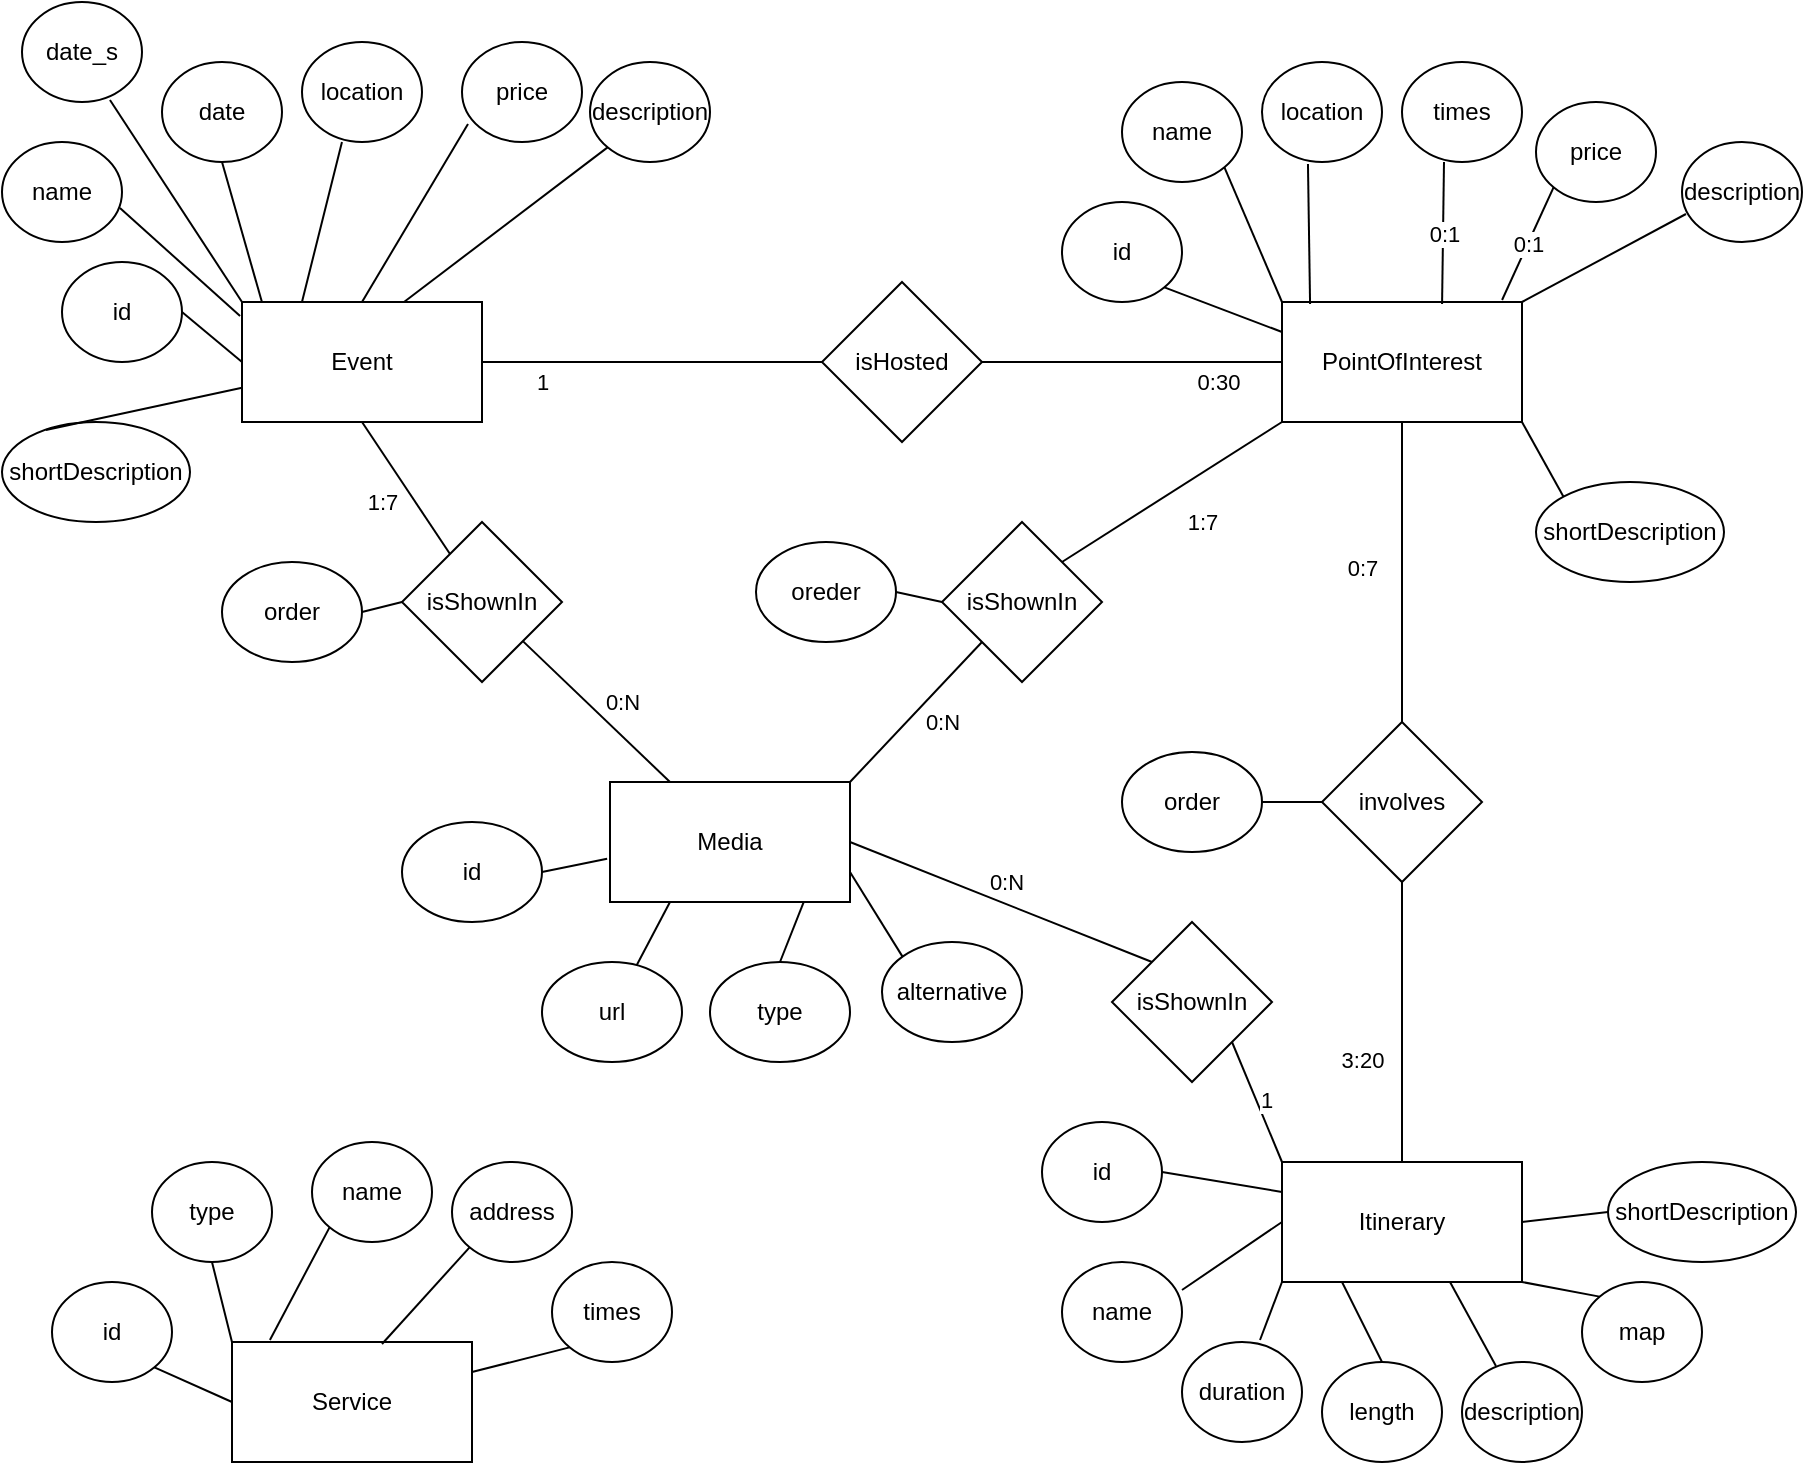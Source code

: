 <mxfile version="18.1.1" type="device"><diagram id="ChlSvPSBJqPtPUfEylRX" name="Page-1"><mxGraphModel dx="1422" dy="762" grid="1" gridSize="10" guides="1" tooltips="1" connect="1" arrows="1" fold="1" page="1" pageScale="1" pageWidth="827" pageHeight="1169" math="0" shadow="0"><root><mxCell id="0"/><mxCell id="1" parent="0"/><mxCell id="XDBQfkj2cxU2mEH7ruod-1" value="Event" style="rounded=0;whiteSpace=wrap;html=1;" parent="1" vertex="1"><mxGeometry x="180" y="170" width="120" height="60" as="geometry"/></mxCell><mxCell id="XDBQfkj2cxU2mEH7ruod-2" value="PointOfInterest" style="rounded=0;whiteSpace=wrap;html=1;" parent="1" vertex="1"><mxGeometry x="700" y="170" width="120" height="60" as="geometry"/></mxCell><mxCell id="XDBQfkj2cxU2mEH7ruod-3" value="Itinerary" style="rounded=0;whiteSpace=wrap;html=1;" parent="1" vertex="1"><mxGeometry x="700" y="600" width="120" height="60" as="geometry"/></mxCell><mxCell id="XDBQfkj2cxU2mEH7ruod-4" value="Service" style="rounded=0;whiteSpace=wrap;html=1;" parent="1" vertex="1"><mxGeometry x="175" y="690" width="120" height="60" as="geometry"/></mxCell><mxCell id="XDBQfkj2cxU2mEH7ruod-5" value="id" style="ellipse;whiteSpace=wrap;html=1;" parent="1" vertex="1"><mxGeometry x="90" y="150" width="60" height="50" as="geometry"/></mxCell><mxCell id="XDBQfkj2cxU2mEH7ruod-6" value="name" style="ellipse;whiteSpace=wrap;html=1;" parent="1" vertex="1"><mxGeometry x="60" y="90" width="60" height="50" as="geometry"/></mxCell><mxCell id="XDBQfkj2cxU2mEH7ruod-7" value="date" style="ellipse;whiteSpace=wrap;html=1;" parent="1" vertex="1"><mxGeometry x="140" y="50" width="60" height="50" as="geometry"/></mxCell><mxCell id="XDBQfkj2cxU2mEH7ruod-8" value="location" style="ellipse;whiteSpace=wrap;html=1;" parent="1" vertex="1"><mxGeometry x="210" y="40" width="60" height="50" as="geometry"/></mxCell><mxCell id="XDBQfkj2cxU2mEH7ruod-9" value="price" style="ellipse;whiteSpace=wrap;html=1;" parent="1" vertex="1"><mxGeometry x="290" y="40" width="60" height="50" as="geometry"/></mxCell><mxCell id="XDBQfkj2cxU2mEH7ruod-10" value="isHosted" style="rhombus;whiteSpace=wrap;html=1;" parent="1" vertex="1"><mxGeometry x="470" y="160" width="80" height="80" as="geometry"/></mxCell><mxCell id="XDBQfkj2cxU2mEH7ruod-11" value="" style="endArrow=none;html=1;rounded=0;exitX=1;exitY=0.5;exitDx=0;exitDy=0;entryX=0;entryY=0.5;entryDx=0;entryDy=0;" parent="1" source="XDBQfkj2cxU2mEH7ruod-1" target="XDBQfkj2cxU2mEH7ruod-10" edge="1"><mxGeometry width="50" height="50" relative="1" as="geometry"><mxPoint x="470" y="300" as="sourcePoint"/><mxPoint x="520" y="250" as="targetPoint"/></mxGeometry></mxCell><mxCell id="XDBQfkj2cxU2mEH7ruod-13" value="1" style="edgeLabel;html=1;align=center;verticalAlign=middle;resizable=0;points=[];" parent="XDBQfkj2cxU2mEH7ruod-11" vertex="1" connectable="0"><mxGeometry x="-0.706" y="-1" relative="1" as="geometry"><mxPoint x="5" y="9" as="offset"/></mxGeometry></mxCell><mxCell id="XDBQfkj2cxU2mEH7ruod-12" value="" style="endArrow=none;html=1;rounded=0;entryX=1;entryY=0.5;entryDx=0;entryDy=0;exitX=0;exitY=0.5;exitDx=0;exitDy=0;" parent="1" source="XDBQfkj2cxU2mEH7ruod-2" target="XDBQfkj2cxU2mEH7ruod-10" edge="1"><mxGeometry width="50" height="50" relative="1" as="geometry"><mxPoint x="470" y="300" as="sourcePoint"/><mxPoint x="520" y="250" as="targetPoint"/></mxGeometry></mxCell><mxCell id="XDBQfkj2cxU2mEH7ruod-14" value="0:30" style="edgeLabel;html=1;align=center;verticalAlign=middle;resizable=0;points=[];" parent="XDBQfkj2cxU2mEH7ruod-12" vertex="1" connectable="0"><mxGeometry x="-0.573" relative="1" as="geometry"><mxPoint y="10" as="offset"/></mxGeometry></mxCell><mxCell id="XDBQfkj2cxU2mEH7ruod-15" value="involves" style="rhombus;whiteSpace=wrap;html=1;" parent="1" vertex="1"><mxGeometry x="720" y="380" width="80" height="80" as="geometry"/></mxCell><mxCell id="XDBQfkj2cxU2mEH7ruod-16" value="" style="endArrow=none;html=1;rounded=0;entryX=0.5;entryY=1;entryDx=0;entryDy=0;exitX=0.5;exitY=0;exitDx=0;exitDy=0;" parent="1" source="XDBQfkj2cxU2mEH7ruod-15" target="XDBQfkj2cxU2mEH7ruod-2" edge="1"><mxGeometry width="50" height="50" relative="1" as="geometry"><mxPoint x="470" y="410" as="sourcePoint"/><mxPoint x="380" y="330" as="targetPoint"/></mxGeometry></mxCell><mxCell id="XDBQfkj2cxU2mEH7ruod-19" value="0:7" style="edgeLabel;html=1;align=center;verticalAlign=middle;resizable=0;points=[];" parent="XDBQfkj2cxU2mEH7ruod-16" vertex="1" connectable="0"><mxGeometry x="0.027" relative="1" as="geometry"><mxPoint x="-20" as="offset"/></mxGeometry></mxCell><mxCell id="XDBQfkj2cxU2mEH7ruod-17" value="" style="endArrow=none;html=1;rounded=0;entryX=0.5;entryY=1;entryDx=0;entryDy=0;exitX=0.5;exitY=0;exitDx=0;exitDy=0;" parent="1" source="XDBQfkj2cxU2mEH7ruod-3" target="XDBQfkj2cxU2mEH7ruod-15" edge="1"><mxGeometry width="50" height="50" relative="1" as="geometry"><mxPoint x="680" y="610" as="sourcePoint"/><mxPoint x="730" y="560" as="targetPoint"/></mxGeometry></mxCell><mxCell id="XDBQfkj2cxU2mEH7ruod-18" value="3:20" style="edgeLabel;html=1;align=center;verticalAlign=middle;resizable=0;points=[];" parent="XDBQfkj2cxU2mEH7ruod-17" vertex="1" connectable="0"><mxGeometry x="-0.271" y="-1" relative="1" as="geometry"><mxPoint x="-21" as="offset"/></mxGeometry></mxCell><mxCell id="XDBQfkj2cxU2mEH7ruod-20" value="description" style="ellipse;whiteSpace=wrap;html=1;" parent="1" vertex="1"><mxGeometry x="354" y="50" width="60" height="50" as="geometry"/></mxCell><mxCell id="XDBQfkj2cxU2mEH7ruod-23" value="" style="endArrow=none;html=1;rounded=0;entryX=0;entryY=0.5;entryDx=0;entryDy=0;exitX=1;exitY=0.5;exitDx=0;exitDy=0;" parent="1" source="XDBQfkj2cxU2mEH7ruod-5" target="XDBQfkj2cxU2mEH7ruod-1" edge="1"><mxGeometry width="50" height="50" relative="1" as="geometry"><mxPoint x="140" y="250" as="sourcePoint"/><mxPoint x="190" y="200" as="targetPoint"/></mxGeometry></mxCell><mxCell id="XDBQfkj2cxU2mEH7ruod-24" value="" style="endArrow=none;html=1;rounded=0;exitX=-0.008;exitY=0.117;exitDx=0;exitDy=0;exitPerimeter=0;entryX=0.983;entryY=0.66;entryDx=0;entryDy=0;entryPerimeter=0;" parent="1" source="XDBQfkj2cxU2mEH7ruod-1" target="XDBQfkj2cxU2mEH7ruod-6" edge="1"><mxGeometry width="50" height="50" relative="1" as="geometry"><mxPoint x="420" y="220" as="sourcePoint"/><mxPoint x="470" y="170" as="targetPoint"/></mxGeometry></mxCell><mxCell id="XDBQfkj2cxU2mEH7ruod-25" value="" style="endArrow=none;html=1;rounded=0;exitX=0.083;exitY=0;exitDx=0;exitDy=0;exitPerimeter=0;entryX=0.5;entryY=1;entryDx=0;entryDy=0;" parent="1" source="XDBQfkj2cxU2mEH7ruod-1" target="XDBQfkj2cxU2mEH7ruod-7" edge="1"><mxGeometry width="50" height="50" relative="1" as="geometry"><mxPoint x="420" y="220" as="sourcePoint"/><mxPoint x="470" y="170" as="targetPoint"/></mxGeometry></mxCell><mxCell id="XDBQfkj2cxU2mEH7ruod-26" value="" style="endArrow=none;html=1;rounded=0;exitX=0.25;exitY=0;exitDx=0;exitDy=0;entryX=0.333;entryY=1;entryDx=0;entryDy=0;entryPerimeter=0;" parent="1" source="XDBQfkj2cxU2mEH7ruod-1" target="XDBQfkj2cxU2mEH7ruod-8" edge="1"><mxGeometry width="50" height="50" relative="1" as="geometry"><mxPoint x="420" y="220" as="sourcePoint"/><mxPoint x="470" y="170" as="targetPoint"/></mxGeometry></mxCell><mxCell id="XDBQfkj2cxU2mEH7ruod-27" value="" style="endArrow=none;html=1;rounded=0;exitX=0.5;exitY=0;exitDx=0;exitDy=0;entryX=0.05;entryY=0.82;entryDx=0;entryDy=0;entryPerimeter=0;" parent="1" source="XDBQfkj2cxU2mEH7ruod-1" target="XDBQfkj2cxU2mEH7ruod-9" edge="1"><mxGeometry width="50" height="50" relative="1" as="geometry"><mxPoint x="420" y="220" as="sourcePoint"/><mxPoint x="470" y="170" as="targetPoint"/></mxGeometry></mxCell><mxCell id="XDBQfkj2cxU2mEH7ruod-28" value="" style="endArrow=none;html=1;rounded=0;exitX=0.675;exitY=0;exitDx=0;exitDy=0;exitPerimeter=0;entryX=0;entryY=1;entryDx=0;entryDy=0;" parent="1" source="XDBQfkj2cxU2mEH7ruod-1" target="XDBQfkj2cxU2mEH7ruod-20" edge="1"><mxGeometry width="50" height="50" relative="1" as="geometry"><mxPoint x="420" y="220" as="sourcePoint"/><mxPoint x="470" y="170" as="targetPoint"/></mxGeometry></mxCell><mxCell id="XDBQfkj2cxU2mEH7ruod-31" value="shortDescription" style="ellipse;whiteSpace=wrap;html=1;" parent="1" vertex="1"><mxGeometry x="60" y="230" width="94" height="50" as="geometry"/></mxCell><mxCell id="XDBQfkj2cxU2mEH7ruod-32" value="" style="endArrow=none;html=1;rounded=0;exitX=0.234;exitY=0.08;exitDx=0;exitDy=0;exitPerimeter=0;" parent="1" source="XDBQfkj2cxU2mEH7ruod-31" target="XDBQfkj2cxU2mEH7ruod-1" edge="1"><mxGeometry width="50" height="50" relative="1" as="geometry"><mxPoint x="480" y="270" as="sourcePoint"/><mxPoint x="530" y="220" as="targetPoint"/></mxGeometry></mxCell><mxCell id="XDBQfkj2cxU2mEH7ruod-33" value="id" style="ellipse;whiteSpace=wrap;html=1;" parent="1" vertex="1"><mxGeometry x="590" y="120" width="60" height="50" as="geometry"/></mxCell><mxCell id="XDBQfkj2cxU2mEH7ruod-34" value="name" style="ellipse;whiteSpace=wrap;html=1;" parent="1" vertex="1"><mxGeometry x="620" y="60" width="60" height="50" as="geometry"/></mxCell><mxCell id="XDBQfkj2cxU2mEH7ruod-35" value="location" style="ellipse;whiteSpace=wrap;html=1;" parent="1" vertex="1"><mxGeometry x="690" y="50" width="60" height="50" as="geometry"/></mxCell><mxCell id="XDBQfkj2cxU2mEH7ruod-36" value="times" style="ellipse;whiteSpace=wrap;html=1;" parent="1" vertex="1"><mxGeometry x="760" y="50" width="60" height="50" as="geometry"/></mxCell><mxCell id="XDBQfkj2cxU2mEH7ruod-37" value="price" style="ellipse;whiteSpace=wrap;html=1;" parent="1" vertex="1"><mxGeometry x="827" y="70" width="60" height="50" as="geometry"/></mxCell><mxCell id="XDBQfkj2cxU2mEH7ruod-38" value="0:1" style="endArrow=none;html=1;rounded=0;exitX=0.667;exitY=0.017;exitDx=0;exitDy=0;exitPerimeter=0;entryX=0.35;entryY=1;entryDx=0;entryDy=0;entryPerimeter=0;" parent="1" source="XDBQfkj2cxU2mEH7ruod-2" target="XDBQfkj2cxU2mEH7ruod-36" edge="1"><mxGeometry width="50" height="50" relative="1" as="geometry"><mxPoint x="890" y="270" as="sourcePoint"/><mxPoint x="940" y="220" as="targetPoint"/></mxGeometry></mxCell><mxCell id="XDBQfkj2cxU2mEH7ruod-39" value="0:1" style="endArrow=none;html=1;rounded=0;exitX=0.917;exitY=-0.017;exitDx=0;exitDy=0;exitPerimeter=0;entryX=0;entryY=1;entryDx=0;entryDy=0;" parent="1" source="XDBQfkj2cxU2mEH7ruod-2" target="XDBQfkj2cxU2mEH7ruod-37" edge="1"><mxGeometry width="50" height="50" relative="1" as="geometry"><mxPoint x="890" y="270" as="sourcePoint"/><mxPoint x="940" y="220" as="targetPoint"/></mxGeometry></mxCell><mxCell id="XDBQfkj2cxU2mEH7ruod-40" value="description" style="ellipse;whiteSpace=wrap;html=1;" parent="1" vertex="1"><mxGeometry x="900" y="90" width="60" height="50" as="geometry"/></mxCell><mxCell id="XDBQfkj2cxU2mEH7ruod-43" value="shortDescription" style="ellipse;whiteSpace=wrap;html=1;" parent="1" vertex="1"><mxGeometry x="827" y="260" width="94" height="50" as="geometry"/></mxCell><mxCell id="XDBQfkj2cxU2mEH7ruod-44" value="" style="endArrow=none;html=1;rounded=0;entryX=1;entryY=1;entryDx=0;entryDy=0;exitX=0;exitY=0.25;exitDx=0;exitDy=0;" parent="1" source="XDBQfkj2cxU2mEH7ruod-2" target="XDBQfkj2cxU2mEH7ruod-33" edge="1"><mxGeometry width="50" height="50" relative="1" as="geometry"><mxPoint x="650" y="270" as="sourcePoint"/><mxPoint x="700" y="220" as="targetPoint"/></mxGeometry></mxCell><mxCell id="XDBQfkj2cxU2mEH7ruod-45" value="" style="endArrow=none;html=1;rounded=0;entryX=1;entryY=1;entryDx=0;entryDy=0;exitX=0;exitY=0;exitDx=0;exitDy=0;" parent="1" source="XDBQfkj2cxU2mEH7ruod-2" target="XDBQfkj2cxU2mEH7ruod-34" edge="1"><mxGeometry width="50" height="50" relative="1" as="geometry"><mxPoint x="650" y="270" as="sourcePoint"/><mxPoint x="700" y="220" as="targetPoint"/></mxGeometry></mxCell><mxCell id="XDBQfkj2cxU2mEH7ruod-46" value="" style="endArrow=none;html=1;rounded=0;entryX=0.383;entryY=1.02;entryDx=0;entryDy=0;entryPerimeter=0;exitX=0.117;exitY=0.017;exitDx=0;exitDy=0;exitPerimeter=0;" parent="1" source="XDBQfkj2cxU2mEH7ruod-2" target="XDBQfkj2cxU2mEH7ruod-35" edge="1"><mxGeometry width="50" height="50" relative="1" as="geometry"><mxPoint x="650" y="270" as="sourcePoint"/><mxPoint x="700" y="220" as="targetPoint"/></mxGeometry></mxCell><mxCell id="XDBQfkj2cxU2mEH7ruod-47" value="" style="endArrow=none;html=1;rounded=0;entryX=0.033;entryY=0.72;entryDx=0;entryDy=0;entryPerimeter=0;exitX=1;exitY=0;exitDx=0;exitDy=0;" parent="1" source="XDBQfkj2cxU2mEH7ruod-2" target="XDBQfkj2cxU2mEH7ruod-40" edge="1"><mxGeometry width="50" height="50" relative="1" as="geometry"><mxPoint x="650" y="270" as="sourcePoint"/><mxPoint x="700" y="220" as="targetPoint"/></mxGeometry></mxCell><mxCell id="XDBQfkj2cxU2mEH7ruod-50" value="" style="endArrow=none;html=1;rounded=0;entryX=0;entryY=0;entryDx=0;entryDy=0;exitX=1;exitY=1;exitDx=0;exitDy=0;" parent="1" source="XDBQfkj2cxU2mEH7ruod-2" target="XDBQfkj2cxU2mEH7ruod-43" edge="1"><mxGeometry width="50" height="50" relative="1" as="geometry"><mxPoint x="650" y="270" as="sourcePoint"/><mxPoint x="700" y="220" as="targetPoint"/></mxGeometry></mxCell><mxCell id="XDBQfkj2cxU2mEH7ruod-51" value="id" style="ellipse;whiteSpace=wrap;html=1;" parent="1" vertex="1"><mxGeometry x="580" y="580" width="60" height="50" as="geometry"/></mxCell><mxCell id="XDBQfkj2cxU2mEH7ruod-52" value="name" style="ellipse;whiteSpace=wrap;html=1;" parent="1" vertex="1"><mxGeometry x="590" y="650" width="60" height="50" as="geometry"/></mxCell><mxCell id="XDBQfkj2cxU2mEH7ruod-53" value="duration" style="ellipse;whiteSpace=wrap;html=1;" parent="1" vertex="1"><mxGeometry x="650" y="690" width="60" height="50" as="geometry"/></mxCell><mxCell id="XDBQfkj2cxU2mEH7ruod-54" value="length" style="ellipse;whiteSpace=wrap;html=1;" parent="1" vertex="1"><mxGeometry x="720" y="700" width="60" height="50" as="geometry"/></mxCell><mxCell id="XDBQfkj2cxU2mEH7ruod-55" value="description" style="ellipse;whiteSpace=wrap;html=1;" parent="1" vertex="1"><mxGeometry x="790" y="700" width="60" height="50" as="geometry"/></mxCell><mxCell id="XDBQfkj2cxU2mEH7ruod-56" value="map" style="ellipse;whiteSpace=wrap;html=1;" parent="1" vertex="1"><mxGeometry x="850" y="660" width="60" height="50" as="geometry"/></mxCell><mxCell id="XDBQfkj2cxU2mEH7ruod-57" value="shortDescription" style="ellipse;whiteSpace=wrap;html=1;" parent="1" vertex="1"><mxGeometry x="863" y="600" width="94" height="50" as="geometry"/></mxCell><mxCell id="XDBQfkj2cxU2mEH7ruod-58" value="" style="endArrow=none;html=1;rounded=0;exitX=1;exitY=0.5;exitDx=0;exitDy=0;entryX=0;entryY=0.25;entryDx=0;entryDy=0;" parent="1" source="XDBQfkj2cxU2mEH7ruod-51" target="XDBQfkj2cxU2mEH7ruod-3" edge="1"><mxGeometry width="50" height="50" relative="1" as="geometry"><mxPoint x="760" y="650" as="sourcePoint"/><mxPoint x="810" y="600" as="targetPoint"/></mxGeometry></mxCell><mxCell id="XDBQfkj2cxU2mEH7ruod-59" value="" style="endArrow=none;html=1;rounded=0;exitX=1;exitY=0.28;exitDx=0;exitDy=0;exitPerimeter=0;entryX=0;entryY=0.5;entryDx=0;entryDy=0;" parent="1" source="XDBQfkj2cxU2mEH7ruod-52" target="XDBQfkj2cxU2mEH7ruod-3" edge="1"><mxGeometry width="50" height="50" relative="1" as="geometry"><mxPoint x="760" y="650" as="sourcePoint"/><mxPoint x="810" y="600" as="targetPoint"/></mxGeometry></mxCell><mxCell id="XDBQfkj2cxU2mEH7ruod-60" value="" style="endArrow=none;html=1;rounded=0;exitX=0.65;exitY=-0.02;exitDx=0;exitDy=0;exitPerimeter=0;entryX=0;entryY=1;entryDx=0;entryDy=0;" parent="1" source="XDBQfkj2cxU2mEH7ruod-53" target="XDBQfkj2cxU2mEH7ruod-3" edge="1"><mxGeometry width="50" height="50" relative="1" as="geometry"><mxPoint x="760" y="650" as="sourcePoint"/><mxPoint x="810" y="600" as="targetPoint"/></mxGeometry></mxCell><mxCell id="XDBQfkj2cxU2mEH7ruod-61" value="" style="endArrow=none;html=1;rounded=0;exitX=0.5;exitY=0;exitDx=0;exitDy=0;entryX=0.25;entryY=1;entryDx=0;entryDy=0;" parent="1" source="XDBQfkj2cxU2mEH7ruod-54" target="XDBQfkj2cxU2mEH7ruod-3" edge="1"><mxGeometry width="50" height="50" relative="1" as="geometry"><mxPoint x="760" y="650" as="sourcePoint"/><mxPoint x="810" y="600" as="targetPoint"/></mxGeometry></mxCell><mxCell id="XDBQfkj2cxU2mEH7ruod-62" value="" style="endArrow=none;html=1;rounded=0;exitX=0.283;exitY=0.04;exitDx=0;exitDy=0;exitPerimeter=0;entryX=0.7;entryY=1;entryDx=0;entryDy=0;entryPerimeter=0;" parent="1" source="XDBQfkj2cxU2mEH7ruod-55" target="XDBQfkj2cxU2mEH7ruod-3" edge="1"><mxGeometry width="50" height="50" relative="1" as="geometry"><mxPoint x="760" y="650" as="sourcePoint"/><mxPoint x="810" y="600" as="targetPoint"/></mxGeometry></mxCell><mxCell id="XDBQfkj2cxU2mEH7ruod-63" value="" style="endArrow=none;html=1;rounded=0;exitX=0;exitY=0;exitDx=0;exitDy=0;entryX=1;entryY=1;entryDx=0;entryDy=0;" parent="1" source="XDBQfkj2cxU2mEH7ruod-56" target="XDBQfkj2cxU2mEH7ruod-3" edge="1"><mxGeometry width="50" height="50" relative="1" as="geometry"><mxPoint x="760" y="650" as="sourcePoint"/><mxPoint x="810" y="600" as="targetPoint"/></mxGeometry></mxCell><mxCell id="XDBQfkj2cxU2mEH7ruod-64" value="" style="endArrow=none;html=1;rounded=0;entryX=0;entryY=0.5;entryDx=0;entryDy=0;exitX=1;exitY=0.5;exitDx=0;exitDy=0;" parent="1" source="XDBQfkj2cxU2mEH7ruod-3" target="XDBQfkj2cxU2mEH7ruod-57" edge="1"><mxGeometry width="50" height="50" relative="1" as="geometry"><mxPoint x="760" y="650" as="sourcePoint"/><mxPoint x="810" y="600" as="targetPoint"/></mxGeometry></mxCell><mxCell id="XDBQfkj2cxU2mEH7ruod-65" value="id" style="ellipse;whiteSpace=wrap;html=1;" parent="1" vertex="1"><mxGeometry x="85" y="660" width="60" height="50" as="geometry"/></mxCell><mxCell id="XDBQfkj2cxU2mEH7ruod-66" value="name" style="ellipse;whiteSpace=wrap;html=1;" parent="1" vertex="1"><mxGeometry x="215" y="590" width="60" height="50" as="geometry"/></mxCell><mxCell id="XDBQfkj2cxU2mEH7ruod-67" value="type" style="ellipse;whiteSpace=wrap;html=1;" parent="1" vertex="1"><mxGeometry x="135" y="600" width="60" height="50" as="geometry"/></mxCell><mxCell id="XDBQfkj2cxU2mEH7ruod-68" value="address" style="ellipse;whiteSpace=wrap;html=1;" parent="1" vertex="1"><mxGeometry x="285" y="600" width="60" height="50" as="geometry"/></mxCell><mxCell id="XDBQfkj2cxU2mEH7ruod-69" value="times" style="ellipse;whiteSpace=wrap;html=1;" parent="1" vertex="1"><mxGeometry x="335" y="650" width="60" height="50" as="geometry"/></mxCell><mxCell id="XDBQfkj2cxU2mEH7ruod-70" value="" style="endArrow=none;html=1;rounded=0;exitX=0;exitY=0.5;exitDx=0;exitDy=0;entryX=1;entryY=1;entryDx=0;entryDy=0;" parent="1" source="XDBQfkj2cxU2mEH7ruod-4" target="XDBQfkj2cxU2mEH7ruod-65" edge="1"><mxGeometry width="50" height="50" relative="1" as="geometry"><mxPoint x="425" y="620" as="sourcePoint"/><mxPoint x="475" y="570" as="targetPoint"/></mxGeometry></mxCell><mxCell id="XDBQfkj2cxU2mEH7ruod-71" value="" style="endArrow=none;html=1;rounded=0;exitX=0;exitY=0;exitDx=0;exitDy=0;entryX=0.5;entryY=1;entryDx=0;entryDy=0;" parent="1" source="XDBQfkj2cxU2mEH7ruod-4" target="XDBQfkj2cxU2mEH7ruod-67" edge="1"><mxGeometry width="50" height="50" relative="1" as="geometry"><mxPoint x="425" y="620" as="sourcePoint"/><mxPoint x="475" y="570" as="targetPoint"/></mxGeometry></mxCell><mxCell id="XDBQfkj2cxU2mEH7ruod-72" value="" style="endArrow=none;html=1;rounded=0;exitX=0.158;exitY=-0.017;exitDx=0;exitDy=0;exitPerimeter=0;entryX=0;entryY=1;entryDx=0;entryDy=0;" parent="1" source="XDBQfkj2cxU2mEH7ruod-4" target="XDBQfkj2cxU2mEH7ruod-66" edge="1"><mxGeometry width="50" height="50" relative="1" as="geometry"><mxPoint x="425" y="620" as="sourcePoint"/><mxPoint x="475" y="570" as="targetPoint"/></mxGeometry></mxCell><mxCell id="XDBQfkj2cxU2mEH7ruod-73" value="" style="endArrow=none;html=1;rounded=0;exitX=0.625;exitY=0.017;exitDx=0;exitDy=0;exitPerimeter=0;entryX=0;entryY=1;entryDx=0;entryDy=0;" parent="1" source="XDBQfkj2cxU2mEH7ruod-4" target="XDBQfkj2cxU2mEH7ruod-68" edge="1"><mxGeometry width="50" height="50" relative="1" as="geometry"><mxPoint x="425" y="620" as="sourcePoint"/><mxPoint x="475" y="570" as="targetPoint"/></mxGeometry></mxCell><mxCell id="XDBQfkj2cxU2mEH7ruod-74" value="" style="endArrow=none;html=1;rounded=0;exitX=1;exitY=0.25;exitDx=0;exitDy=0;entryX=0;entryY=1;entryDx=0;entryDy=0;" parent="1" source="XDBQfkj2cxU2mEH7ruod-4" target="XDBQfkj2cxU2mEH7ruod-69" edge="1"><mxGeometry width="50" height="50" relative="1" as="geometry"><mxPoint x="425" y="620" as="sourcePoint"/><mxPoint x="475" y="570" as="targetPoint"/></mxGeometry></mxCell><mxCell id="FMZqKPrIr6v6Ieo_mbJ--1" value="Media" style="rounded=0;whiteSpace=wrap;html=1;" parent="1" vertex="1"><mxGeometry x="364" y="410" width="120" height="60" as="geometry"/></mxCell><mxCell id="FMZqKPrIr6v6Ieo_mbJ--2" value="id" style="ellipse;whiteSpace=wrap;html=1;" parent="1" vertex="1"><mxGeometry x="260" y="430" width="70" height="50" as="geometry"/></mxCell><mxCell id="FMZqKPrIr6v6Ieo_mbJ--3" value="url" style="ellipse;whiteSpace=wrap;html=1;" parent="1" vertex="1"><mxGeometry x="330" y="500" width="70" height="50" as="geometry"/></mxCell><mxCell id="FMZqKPrIr6v6Ieo_mbJ--5" value="type" style="ellipse;whiteSpace=wrap;html=1;" parent="1" vertex="1"><mxGeometry x="414" y="500" width="70" height="50" as="geometry"/></mxCell><mxCell id="FMZqKPrIr6v6Ieo_mbJ--6" value="alternative" style="ellipse;whiteSpace=wrap;html=1;" parent="1" vertex="1"><mxGeometry x="500" y="490" width="70" height="50" as="geometry"/></mxCell><mxCell id="FMZqKPrIr6v6Ieo_mbJ--11" value="" style="endArrow=none;html=1;rounded=0;exitX=1;exitY=0.75;exitDx=0;exitDy=0;entryX=0;entryY=0;entryDx=0;entryDy=0;" parent="1" source="FMZqKPrIr6v6Ieo_mbJ--1" target="FMZqKPrIr6v6Ieo_mbJ--6" edge="1"><mxGeometry width="50" height="50" relative="1" as="geometry"><mxPoint x="520" y="460" as="sourcePoint"/><mxPoint x="570" y="410" as="targetPoint"/></mxGeometry></mxCell><mxCell id="FMZqKPrIr6v6Ieo_mbJ--12" value="" style="endArrow=none;html=1;rounded=0;exitX=-0.012;exitY=0.64;exitDx=0;exitDy=0;entryX=1;entryY=0.5;entryDx=0;entryDy=0;exitPerimeter=0;" parent="1" source="FMZqKPrIr6v6Ieo_mbJ--1" target="FMZqKPrIr6v6Ieo_mbJ--2" edge="1"><mxGeometry width="50" height="50" relative="1" as="geometry"><mxPoint x="500" y="445" as="sourcePoint"/><mxPoint x="570" y="415" as="targetPoint"/></mxGeometry></mxCell><mxCell id="FMZqKPrIr6v6Ieo_mbJ--13" value="" style="endArrow=none;html=1;rounded=0;exitX=0.807;exitY=1.002;exitDx=0;exitDy=0;entryX=0.5;entryY=0;entryDx=0;entryDy=0;exitPerimeter=0;" parent="1" source="FMZqKPrIr6v6Ieo_mbJ--1" target="FMZqKPrIr6v6Ieo_mbJ--5" edge="1"><mxGeometry width="50" height="50" relative="1" as="geometry"><mxPoint x="510" y="455" as="sourcePoint"/><mxPoint x="580" y="425" as="targetPoint"/></mxGeometry></mxCell><mxCell id="FMZqKPrIr6v6Ieo_mbJ--14" value="" style="endArrow=none;html=1;rounded=0;exitX=0.25;exitY=1;exitDx=0;exitDy=0;" parent="1" source="FMZqKPrIr6v6Ieo_mbJ--1" target="FMZqKPrIr6v6Ieo_mbJ--3" edge="1"><mxGeometry width="50" height="50" relative="1" as="geometry"><mxPoint x="520" y="465" as="sourcePoint"/><mxPoint x="590" y="435" as="targetPoint"/></mxGeometry></mxCell><mxCell id="FMZqKPrIr6v6Ieo_mbJ--17" value="isShownIn" style="rhombus;whiteSpace=wrap;html=1;" parent="1" vertex="1"><mxGeometry x="260" y="280" width="80" height="80" as="geometry"/></mxCell><mxCell id="FMZqKPrIr6v6Ieo_mbJ--18" value="isShownIn" style="rhombus;whiteSpace=wrap;html=1;" parent="1" vertex="1"><mxGeometry x="530" y="280" width="80" height="80" as="geometry"/></mxCell><mxCell id="FMZqKPrIr6v6Ieo_mbJ--19" value="&lt;div&gt;1:7&lt;/div&gt;" style="endArrow=none;html=1;rounded=0;entryX=0.5;entryY=1;entryDx=0;entryDy=0;" parent="1" source="FMZqKPrIr6v6Ieo_mbJ--17" target="XDBQfkj2cxU2mEH7ruod-1" edge="1"><mxGeometry x="0.021" y="14" width="50" height="50" relative="1" as="geometry"><mxPoint x="310" y="380" as="sourcePoint"/><mxPoint x="360" y="330" as="targetPoint"/><Array as="points"><mxPoint x="260" y="260"/></Array><mxPoint as="offset"/></mxGeometry></mxCell><mxCell id="FMZqKPrIr6v6Ieo_mbJ--21" value="0:N" style="endArrow=none;html=1;rounded=0;entryX=0.25;entryY=0;entryDx=0;entryDy=0;" parent="1" source="FMZqKPrIr6v6Ieo_mbJ--17" target="FMZqKPrIr6v6Ieo_mbJ--1" edge="1"><mxGeometry x="0.116" y="12" width="50" height="50" relative="1" as="geometry"><mxPoint x="310" y="380" as="sourcePoint"/><mxPoint x="360" y="330" as="targetPoint"/><mxPoint as="offset"/></mxGeometry></mxCell><mxCell id="FMZqKPrIr6v6Ieo_mbJ--22" value="0:N" style="endArrow=none;html=1;rounded=0;entryX=0;entryY=1;entryDx=0;entryDy=0;exitX=1;exitY=0;exitDx=0;exitDy=0;" parent="1" source="FMZqKPrIr6v6Ieo_mbJ--1" target="FMZqKPrIr6v6Ieo_mbJ--18" edge="1"><mxGeometry x="0.11" y="-13" width="50" height="50" relative="1" as="geometry"><mxPoint x="390" y="420" as="sourcePoint"/><mxPoint x="440" y="370" as="targetPoint"/><mxPoint as="offset"/></mxGeometry></mxCell><mxCell id="FMZqKPrIr6v6Ieo_mbJ--23" value="1:7" style="endArrow=none;html=1;rounded=0;entryX=0;entryY=1;entryDx=0;entryDy=0;exitX=1;exitY=0;exitDx=0;exitDy=0;" parent="1" source="FMZqKPrIr6v6Ieo_mbJ--18" target="XDBQfkj2cxU2mEH7ruod-2" edge="1"><mxGeometry x="0.071" y="-21" width="50" height="50" relative="1" as="geometry"><mxPoint x="390" y="420" as="sourcePoint"/><mxPoint x="440" y="370" as="targetPoint"/><mxPoint as="offset"/></mxGeometry></mxCell><mxCell id="u4gkuw0ebf0EzmEHRrOw-1" value="date_s" style="ellipse;whiteSpace=wrap;html=1;" parent="1" vertex="1"><mxGeometry x="70" y="20" width="60" height="50" as="geometry"/></mxCell><mxCell id="u4gkuw0ebf0EzmEHRrOw-2" value="" style="endArrow=none;html=1;rounded=0;exitX=0;exitY=0;exitDx=0;exitDy=0;entryX=0.733;entryY=0.98;entryDx=0;entryDy=0;entryPerimeter=0;" parent="1" source="XDBQfkj2cxU2mEH7ruod-1" target="u4gkuw0ebf0EzmEHRrOw-1" edge="1"><mxGeometry width="50" height="50" relative="1" as="geometry"><mxPoint x="199.96" y="180" as="sourcePoint"/><mxPoint x="180" y="110" as="targetPoint"/></mxGeometry></mxCell><mxCell id="u4gkuw0ebf0EzmEHRrOw-3" value="order" style="ellipse;whiteSpace=wrap;html=1;" parent="1" vertex="1"><mxGeometry x="620" y="395" width="70" height="50" as="geometry"/></mxCell><mxCell id="u4gkuw0ebf0EzmEHRrOw-4" value="" style="endArrow=none;html=1;rounded=0;entryX=1;entryY=0.5;entryDx=0;entryDy=0;exitX=0;exitY=0.5;exitDx=0;exitDy=0;" parent="1" source="XDBQfkj2cxU2mEH7ruod-15" target="u4gkuw0ebf0EzmEHRrOw-3" edge="1"><mxGeometry width="50" height="50" relative="1" as="geometry"><mxPoint x="700" y="470" as="sourcePoint"/><mxPoint x="530" y="495" as="targetPoint"/></mxGeometry></mxCell><mxCell id="u4gkuw0ebf0EzmEHRrOw-5" value="oreder" style="ellipse;whiteSpace=wrap;html=1;" parent="1" vertex="1"><mxGeometry x="437" y="290" width="70" height="50" as="geometry"/></mxCell><mxCell id="u4gkuw0ebf0EzmEHRrOw-6" value="order" style="ellipse;whiteSpace=wrap;html=1;" parent="1" vertex="1"><mxGeometry x="170" y="300" width="70" height="50" as="geometry"/></mxCell><mxCell id="u4gkuw0ebf0EzmEHRrOw-7" value="" style="endArrow=none;html=1;rounded=0;entryX=1;entryY=0.5;entryDx=0;entryDy=0;exitX=0;exitY=0.5;exitDx=0;exitDy=0;" parent="1" source="FMZqKPrIr6v6Ieo_mbJ--18" target="u4gkuw0ebf0EzmEHRrOw-5" edge="1"><mxGeometry width="50" height="50" relative="1" as="geometry"><mxPoint x="730" y="430" as="sourcePoint"/><mxPoint x="700" y="430" as="targetPoint"/></mxGeometry></mxCell><mxCell id="u4gkuw0ebf0EzmEHRrOw-8" value="" style="endArrow=none;html=1;rounded=0;entryX=1;entryY=0.5;entryDx=0;entryDy=0;exitX=0;exitY=0.5;exitDx=0;exitDy=0;" parent="1" source="FMZqKPrIr6v6Ieo_mbJ--17" target="u4gkuw0ebf0EzmEHRrOw-6" edge="1"><mxGeometry width="50" height="50" relative="1" as="geometry"><mxPoint x="730" y="430" as="sourcePoint"/><mxPoint x="700" y="430" as="targetPoint"/></mxGeometry></mxCell><mxCell id="u4gkuw0ebf0EzmEHRrOw-9" value="isShownIn" style="rhombus;whiteSpace=wrap;html=1;" parent="1" vertex="1"><mxGeometry x="615" y="480" width="80" height="80" as="geometry"/></mxCell><mxCell id="u4gkuw0ebf0EzmEHRrOw-10" value="" style="endArrow=none;html=1;rounded=0;exitX=1;exitY=0.5;exitDx=0;exitDy=0;entryX=0;entryY=0;entryDx=0;entryDy=0;" parent="1" source="FMZqKPrIr6v6Ieo_mbJ--1" target="u4gkuw0ebf0EzmEHRrOw-9" edge="1"><mxGeometry width="50" height="50" relative="1" as="geometry"><mxPoint x="494" y="465" as="sourcePoint"/><mxPoint x="520.251" y="507.322" as="targetPoint"/></mxGeometry></mxCell><mxCell id="u4gkuw0ebf0EzmEHRrOw-12" value="0:N" style="edgeLabel;html=1;align=center;verticalAlign=middle;resizable=0;points=[];" parent="u4gkuw0ebf0EzmEHRrOw-10" vertex="1" connectable="0"><mxGeometry x="0.031" y="-2" relative="1" as="geometry"><mxPoint y="-13" as="offset"/></mxGeometry></mxCell><mxCell id="u4gkuw0ebf0EzmEHRrOw-11" value="" style="endArrow=none;html=1;rounded=0;exitX=1;exitY=1;exitDx=0;exitDy=0;entryX=0;entryY=0;entryDx=0;entryDy=0;" parent="1" source="u4gkuw0ebf0EzmEHRrOw-9" target="XDBQfkj2cxU2mEH7ruod-3" edge="1"><mxGeometry width="50" height="50" relative="1" as="geometry"><mxPoint x="650" y="615" as="sourcePoint"/><mxPoint x="710" y="625" as="targetPoint"/></mxGeometry></mxCell><mxCell id="u4gkuw0ebf0EzmEHRrOw-13" value="1" style="edgeLabel;html=1;align=center;verticalAlign=middle;resizable=0;points=[];" parent="u4gkuw0ebf0EzmEHRrOw-11" vertex="1" connectable="0"><mxGeometry x="-0.011" y="2" relative="1" as="geometry"><mxPoint x="3" as="offset"/></mxGeometry></mxCell></root></mxGraphModel></diagram></mxfile>